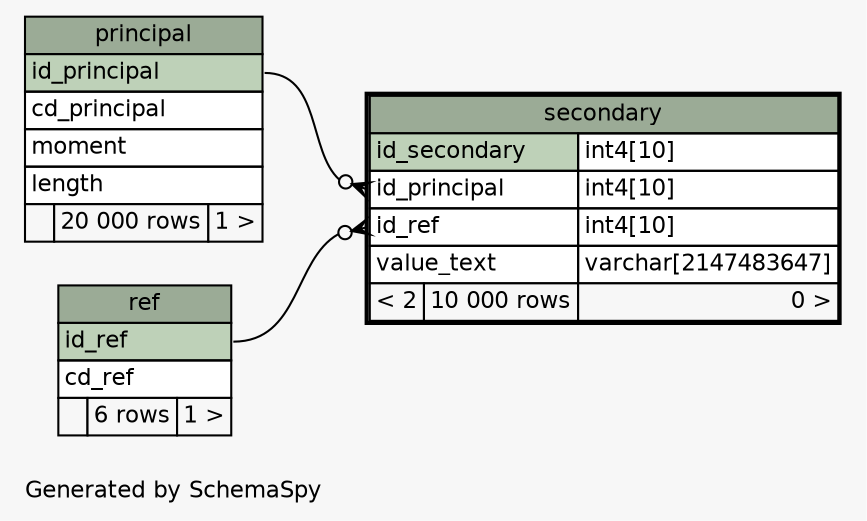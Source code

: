 // dot 2.38.0 on Linux 4.13.0-32-generic
// SchemaSpy rev 590
digraph "oneDegreeRelationshipsDiagram" {
  graph [
    rankdir="RL"
    bgcolor="#f7f7f7"
    label="\nGenerated by SchemaSpy"
    labeljust="l"
    nodesep="0.18"
    ranksep="0.46"
    fontname="Helvetica"
    fontsize="11"
  ];
  node [
    fontname="Helvetica"
    fontsize="11"
    shape="plaintext"
  ];
  edge [
    arrowsize="0.8"
  ];
  "secondary":"id_principal":w -> "principal":"id_principal":e [arrowhead=none dir=back arrowtail=crowodot];
  "secondary":"id_ref":w -> "ref":"id_ref":e [arrowhead=none dir=back arrowtail=crowodot];
  "principal" [
    label=<
    <TABLE BORDER="0" CELLBORDER="1" CELLSPACING="0" BGCOLOR="#ffffff">
      <TR><TD COLSPAN="3" BGCOLOR="#9bab96" ALIGN="CENTER">principal</TD></TR>
      <TR><TD PORT="id_principal" COLSPAN="3" BGCOLOR="#bed1b8" ALIGN="LEFT">id_principal</TD></TR>
      <TR><TD PORT="cd_principal" COLSPAN="3" ALIGN="LEFT">cd_principal</TD></TR>
      <TR><TD PORT="moment" COLSPAN="3" ALIGN="LEFT">moment</TD></TR>
      <TR><TD PORT="length" COLSPAN="3" ALIGN="LEFT">length</TD></TR>
      <TR><TD ALIGN="LEFT" BGCOLOR="#f7f7f7">  </TD><TD ALIGN="RIGHT" BGCOLOR="#f7f7f7">20 000 rows</TD><TD ALIGN="RIGHT" BGCOLOR="#f7f7f7">1 &gt;</TD></TR>
    </TABLE>>
    URL="principal.html"
    tooltip="principal"
  ];
  "ref" [
    label=<
    <TABLE BORDER="0" CELLBORDER="1" CELLSPACING="0" BGCOLOR="#ffffff">
      <TR><TD COLSPAN="3" BGCOLOR="#9bab96" ALIGN="CENTER">ref</TD></TR>
      <TR><TD PORT="id_ref" COLSPAN="3" BGCOLOR="#bed1b8" ALIGN="LEFT">id_ref</TD></TR>
      <TR><TD PORT="cd_ref" COLSPAN="3" ALIGN="LEFT">cd_ref</TD></TR>
      <TR><TD ALIGN="LEFT" BGCOLOR="#f7f7f7">  </TD><TD ALIGN="RIGHT" BGCOLOR="#f7f7f7">6 rows</TD><TD ALIGN="RIGHT" BGCOLOR="#f7f7f7">1 &gt;</TD></TR>
    </TABLE>>
    URL="ref.html"
    tooltip="ref"
  ];
  "secondary" [
    label=<
    <TABLE BORDER="2" CELLBORDER="1" CELLSPACING="0" BGCOLOR="#ffffff">
      <TR><TD COLSPAN="3" BGCOLOR="#9bab96" ALIGN="CENTER">secondary</TD></TR>
      <TR><TD PORT="id_secondary" COLSPAN="2" BGCOLOR="#bed1b8" ALIGN="LEFT">id_secondary</TD><TD PORT="id_secondary.type" ALIGN="LEFT">int4[10]</TD></TR>
      <TR><TD PORT="id_principal" COLSPAN="2" ALIGN="LEFT">id_principal</TD><TD PORT="id_principal.type" ALIGN="LEFT">int4[10]</TD></TR>
      <TR><TD PORT="id_ref" COLSPAN="2" ALIGN="LEFT">id_ref</TD><TD PORT="id_ref.type" ALIGN="LEFT">int4[10]</TD></TR>
      <TR><TD PORT="value_text" COLSPAN="2" ALIGN="LEFT">value_text</TD><TD PORT="value_text.type" ALIGN="LEFT">varchar[2147483647]</TD></TR>
      <TR><TD ALIGN="LEFT" BGCOLOR="#f7f7f7">&lt; 2</TD><TD ALIGN="RIGHT" BGCOLOR="#f7f7f7">10 000 rows</TD><TD ALIGN="RIGHT" BGCOLOR="#f7f7f7">0 &gt;</TD></TR>
    </TABLE>>
    URL="secondary.html"
    tooltip="secondary"
  ];
}
